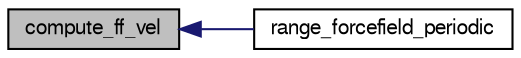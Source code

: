 digraph "compute_ff_vel"
{
  edge [fontname="FreeSans",fontsize="10",labelfontname="FreeSans",labelfontsize="10"];
  node [fontname="FreeSans",fontsize="10",shape=record];
  rankdir="LR";
  Node1 [label="compute_ff_vel",height=0.2,width=0.4,color="black", fillcolor="grey75", style="filled", fontcolor="black"];
  Node1 -> Node2 [dir="back",color="midnightblue",fontsize="10",style="solid",fontname="FreeSans"];
  Node2 [label="range_forcefield_periodic",height=0.2,width=0.4,color="black", fillcolor="white", style="filled",URL="$range__forcefield_8h.html#a29d0092275d51e55e2768531b88b28e3"];
}
